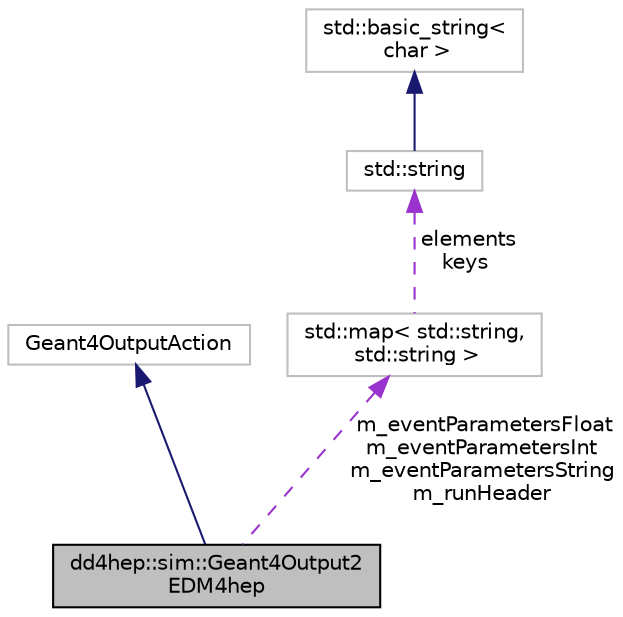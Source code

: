 digraph "dd4hep::sim::Geant4Output2EDM4hep"
{
 // LATEX_PDF_SIZE
  edge [fontname="Helvetica",fontsize="10",labelfontname="Helvetica",labelfontsize="10"];
  node [fontname="Helvetica",fontsize="10",shape=record];
  Node1 [label="dd4hep::sim::Geant4Output2\lEDM4hep",height=0.2,width=0.4,color="black", fillcolor="grey75", style="filled", fontcolor="black",tooltip="Base class to output Geant4 event data to EDM4hep."];
  Node2 -> Node1 [dir="back",color="midnightblue",fontsize="10",style="solid",fontname="Helvetica"];
  Node2 [label="Geant4OutputAction",height=0.2,width=0.4,color="grey75", fillcolor="white", style="filled",tooltip=" "];
  Node3 -> Node1 [dir="back",color="darkorchid3",fontsize="10",style="dashed",label=" m_eventParametersFloat\nm_eventParametersInt\nm_eventParametersString\nm_runHeader" ,fontname="Helvetica"];
  Node3 [label="std::map\< std::string,\l std::string \>",height=0.2,width=0.4,color="grey75", fillcolor="white", style="filled",tooltip=" "];
  Node4 -> Node3 [dir="back",color="darkorchid3",fontsize="10",style="dashed",label=" elements\nkeys" ,fontname="Helvetica"];
  Node4 [label="std::string",height=0.2,width=0.4,color="grey75", fillcolor="white", style="filled",tooltip="STL class."];
  Node5 -> Node4 [dir="back",color="midnightblue",fontsize="10",style="solid",fontname="Helvetica"];
  Node5 [label="std::basic_string\<\l char \>",height=0.2,width=0.4,color="grey75", fillcolor="white", style="filled",tooltip="STL class."];
}
